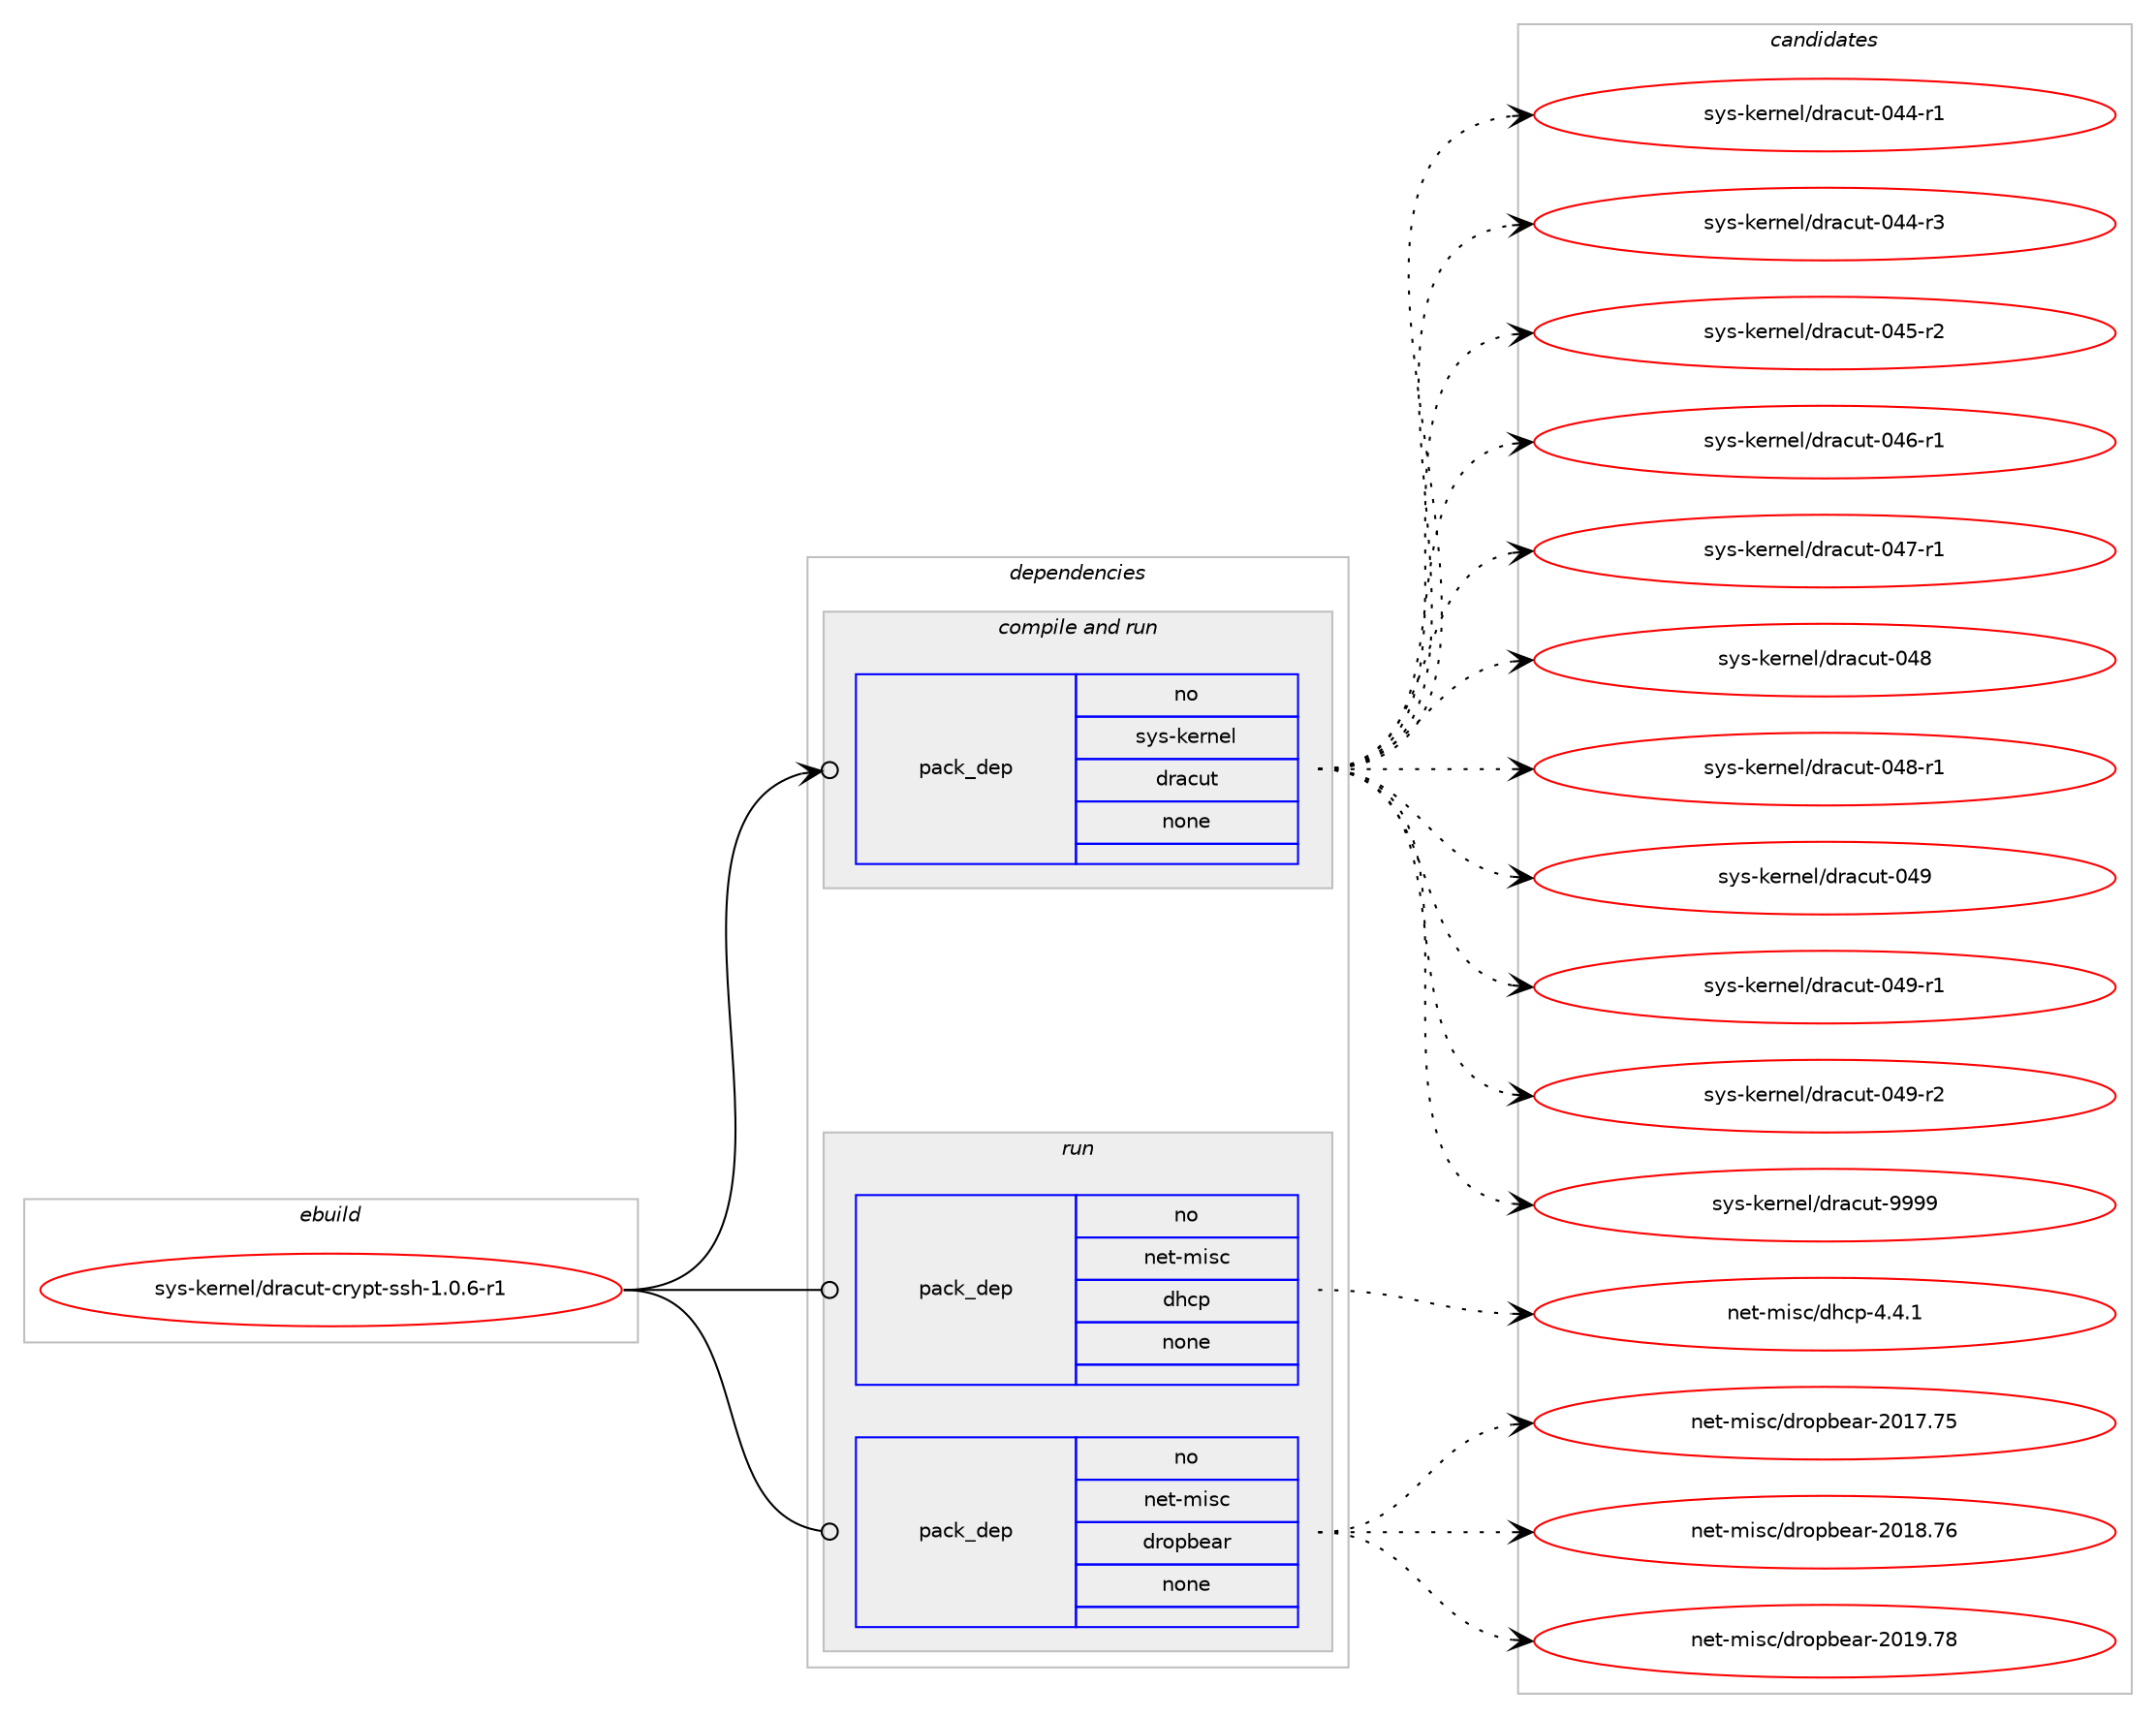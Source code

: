 digraph prolog {

# *************
# Graph options
# *************

newrank=true;
concentrate=true;
compound=true;
graph [rankdir=LR,fontname=Helvetica,fontsize=10,ranksep=1.5];#, ranksep=2.5, nodesep=0.2];
edge  [arrowhead=vee];
node  [fontname=Helvetica,fontsize=10];

# **********
# The ebuild
# **********

subgraph cluster_leftcol {
color=gray;
rank=same;
label=<<i>ebuild</i>>;
id [label="sys-kernel/dracut-crypt-ssh-1.0.6-r1", color=red, width=4, href="../sys-kernel/dracut-crypt-ssh-1.0.6-r1.svg"];
}

# ****************
# The dependencies
# ****************

subgraph cluster_midcol {
color=gray;
label=<<i>dependencies</i>>;
subgraph cluster_compile {
fillcolor="#eeeeee";
style=filled;
label=<<i>compile</i>>;
}
subgraph cluster_compileandrun {
fillcolor="#eeeeee";
style=filled;
label=<<i>compile and run</i>>;
subgraph pack343 {
dependency396 [label=<<TABLE BORDER="0" CELLBORDER="1" CELLSPACING="0" CELLPADDING="4" WIDTH="220"><TR><TD ROWSPAN="6" CELLPADDING="30">pack_dep</TD></TR><TR><TD WIDTH="110">no</TD></TR><TR><TD>sys-kernel</TD></TR><TR><TD>dracut</TD></TR><TR><TD>none</TD></TR><TR><TD></TD></TR></TABLE>>, shape=none, color=blue];
}
id:e -> dependency396:w [weight=20,style="solid",arrowhead="odotvee"];
}
subgraph cluster_run {
fillcolor="#eeeeee";
style=filled;
label=<<i>run</i>>;
subgraph pack344 {
dependency397 [label=<<TABLE BORDER="0" CELLBORDER="1" CELLSPACING="0" CELLPADDING="4" WIDTH="220"><TR><TD ROWSPAN="6" CELLPADDING="30">pack_dep</TD></TR><TR><TD WIDTH="110">no</TD></TR><TR><TD>net-misc</TD></TR><TR><TD>dhcp</TD></TR><TR><TD>none</TD></TR><TR><TD></TD></TR></TABLE>>, shape=none, color=blue];
}
id:e -> dependency397:w [weight=20,style="solid",arrowhead="odot"];
subgraph pack345 {
dependency398 [label=<<TABLE BORDER="0" CELLBORDER="1" CELLSPACING="0" CELLPADDING="4" WIDTH="220"><TR><TD ROWSPAN="6" CELLPADDING="30">pack_dep</TD></TR><TR><TD WIDTH="110">no</TD></TR><TR><TD>net-misc</TD></TR><TR><TD>dropbear</TD></TR><TR><TD>none</TD></TR><TR><TD></TD></TR></TABLE>>, shape=none, color=blue];
}
id:e -> dependency398:w [weight=20,style="solid",arrowhead="odot"];
}
}

# **************
# The candidates
# **************

subgraph cluster_choices {
rank=same;
color=gray;
label=<<i>candidates</i>>;

subgraph choice343 {
color=black;
nodesep=1;
choice11512111545107101114110101108471001149799117116454852524511449 [label="sys-kernel/dracut-044-r1", color=red, width=4,href="../sys-kernel/dracut-044-r1.svg"];
choice11512111545107101114110101108471001149799117116454852524511451 [label="sys-kernel/dracut-044-r3", color=red, width=4,href="../sys-kernel/dracut-044-r3.svg"];
choice11512111545107101114110101108471001149799117116454852534511450 [label="sys-kernel/dracut-045-r2", color=red, width=4,href="../sys-kernel/dracut-045-r2.svg"];
choice11512111545107101114110101108471001149799117116454852544511449 [label="sys-kernel/dracut-046-r1", color=red, width=4,href="../sys-kernel/dracut-046-r1.svg"];
choice11512111545107101114110101108471001149799117116454852554511449 [label="sys-kernel/dracut-047-r1", color=red, width=4,href="../sys-kernel/dracut-047-r1.svg"];
choice1151211154510710111411010110847100114979911711645485256 [label="sys-kernel/dracut-048", color=red, width=4,href="../sys-kernel/dracut-048.svg"];
choice11512111545107101114110101108471001149799117116454852564511449 [label="sys-kernel/dracut-048-r1", color=red, width=4,href="../sys-kernel/dracut-048-r1.svg"];
choice1151211154510710111411010110847100114979911711645485257 [label="sys-kernel/dracut-049", color=red, width=4,href="../sys-kernel/dracut-049.svg"];
choice11512111545107101114110101108471001149799117116454852574511449 [label="sys-kernel/dracut-049-r1", color=red, width=4,href="../sys-kernel/dracut-049-r1.svg"];
choice11512111545107101114110101108471001149799117116454852574511450 [label="sys-kernel/dracut-049-r2", color=red, width=4,href="../sys-kernel/dracut-049-r2.svg"];
choice115121115451071011141101011084710011497991171164557575757 [label="sys-kernel/dracut-9999", color=red, width=4,href="../sys-kernel/dracut-9999.svg"];
dependency396:e -> choice11512111545107101114110101108471001149799117116454852524511449:w [style=dotted,weight="100"];
dependency396:e -> choice11512111545107101114110101108471001149799117116454852524511451:w [style=dotted,weight="100"];
dependency396:e -> choice11512111545107101114110101108471001149799117116454852534511450:w [style=dotted,weight="100"];
dependency396:e -> choice11512111545107101114110101108471001149799117116454852544511449:w [style=dotted,weight="100"];
dependency396:e -> choice11512111545107101114110101108471001149799117116454852554511449:w [style=dotted,weight="100"];
dependency396:e -> choice1151211154510710111411010110847100114979911711645485256:w [style=dotted,weight="100"];
dependency396:e -> choice11512111545107101114110101108471001149799117116454852564511449:w [style=dotted,weight="100"];
dependency396:e -> choice1151211154510710111411010110847100114979911711645485257:w [style=dotted,weight="100"];
dependency396:e -> choice11512111545107101114110101108471001149799117116454852574511449:w [style=dotted,weight="100"];
dependency396:e -> choice11512111545107101114110101108471001149799117116454852574511450:w [style=dotted,weight="100"];
dependency396:e -> choice115121115451071011141101011084710011497991171164557575757:w [style=dotted,weight="100"];
}
subgraph choice344 {
color=black;
nodesep=1;
choice11010111645109105115994710010499112455246524649 [label="net-misc/dhcp-4.4.1", color=red, width=4,href="../net-misc/dhcp-4.4.1.svg"];
dependency397:e -> choice11010111645109105115994710010499112455246524649:w [style=dotted,weight="100"];
}
subgraph choice345 {
color=black;
nodesep=1;
choice11010111645109105115994710011411111298101971144550484955465553 [label="net-misc/dropbear-2017.75", color=red, width=4,href="../net-misc/dropbear-2017.75.svg"];
choice11010111645109105115994710011411111298101971144550484956465554 [label="net-misc/dropbear-2018.76", color=red, width=4,href="../net-misc/dropbear-2018.76.svg"];
choice11010111645109105115994710011411111298101971144550484957465556 [label="net-misc/dropbear-2019.78", color=red, width=4,href="../net-misc/dropbear-2019.78.svg"];
dependency398:e -> choice11010111645109105115994710011411111298101971144550484955465553:w [style=dotted,weight="100"];
dependency398:e -> choice11010111645109105115994710011411111298101971144550484956465554:w [style=dotted,weight="100"];
dependency398:e -> choice11010111645109105115994710011411111298101971144550484957465556:w [style=dotted,weight="100"];
}
}

}
